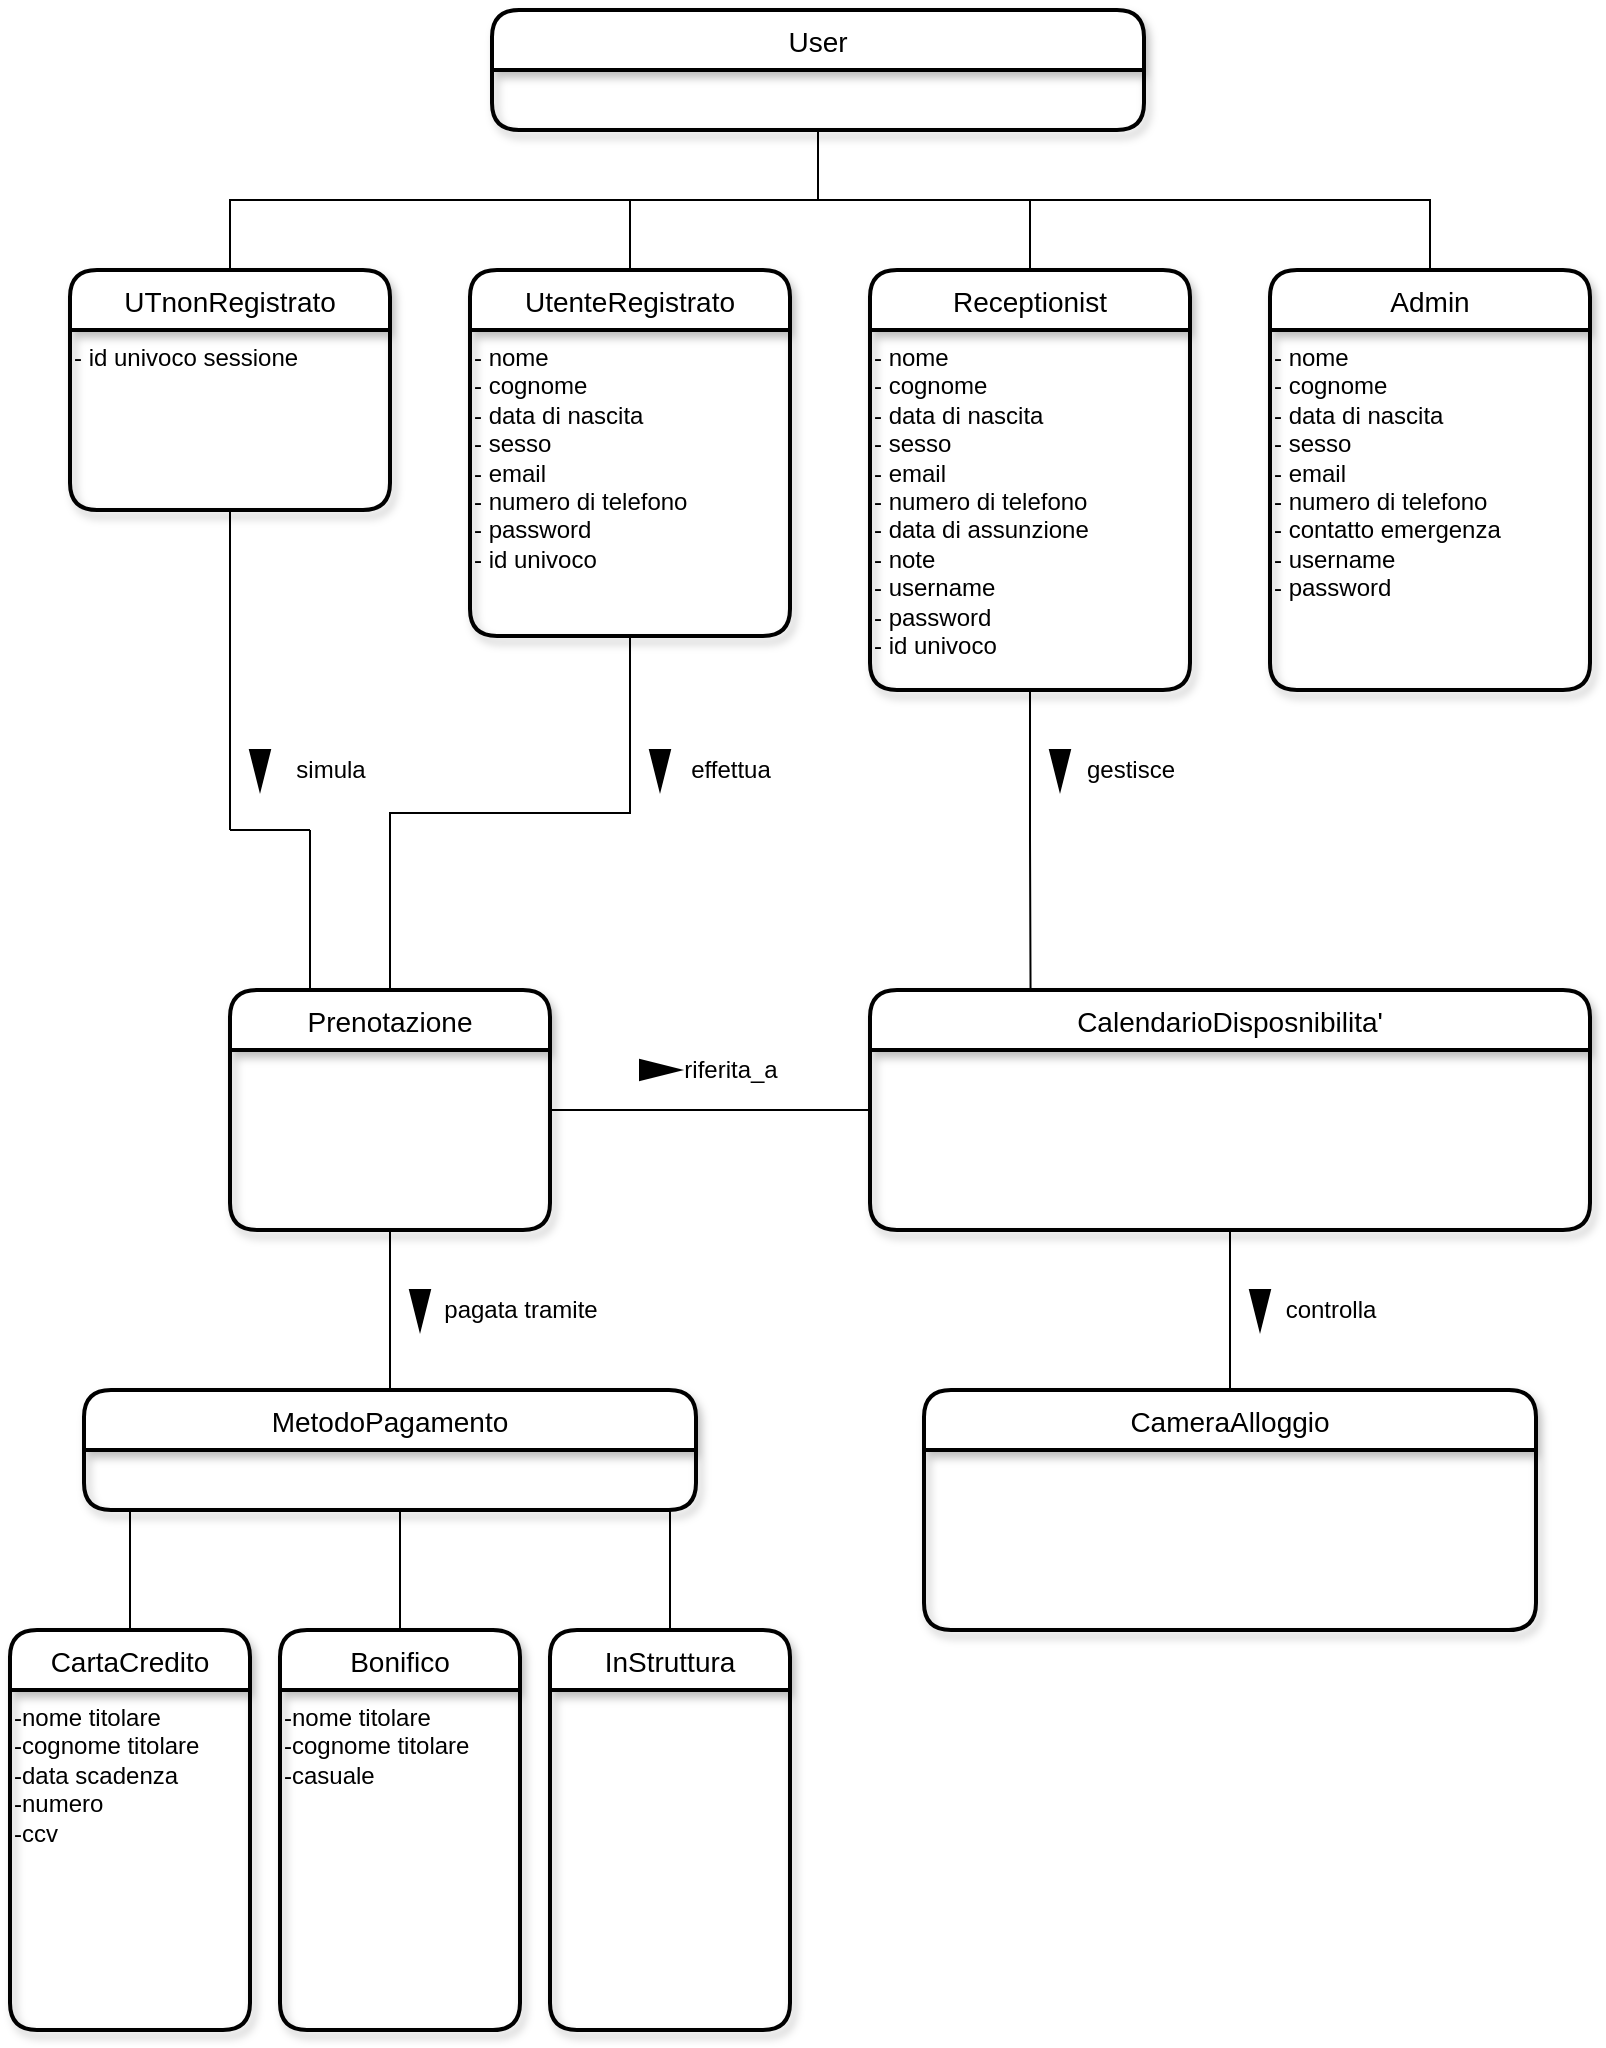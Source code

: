 <mxfile version="17.4.6" type="github">
  <diagram id="Lk_EI4CYU3kLC5U5zO_d" name="Page-1">
    <mxGraphModel dx="1038" dy="553" grid="1" gridSize="10" guides="1" tooltips="1" connect="1" arrows="1" fold="1" page="1" pageScale="1" pageWidth="827" pageHeight="1169" background="none" math="0" shadow="0">
      <root>
        <mxCell id="0" />
        <mxCell id="1" parent="0" />
        <mxCell id="l8wX_0Qu8CBymqKlJUEb-27" style="edgeStyle=orthogonalEdgeStyle;rounded=0;orthogonalLoop=1;jettySize=auto;html=1;exitX=0.5;exitY=1;exitDx=0;exitDy=0;entryX=0.5;entryY=0;entryDx=0;entryDy=0;endArrow=none;endFill=0;" edge="1" parent="1" source="JeV1txEWlBGmem2Ouphh-2" target="JeV1txEWlBGmem2Ouphh-6">
          <mxGeometry relative="1" as="geometry" />
        </mxCell>
        <mxCell id="JeV1txEWlBGmem2Ouphh-2" value="User" style="swimlane;childLayout=stackLayout;horizontal=1;startSize=30;horizontalStack=0;rounded=1;fontSize=14;fontStyle=0;strokeWidth=2;resizeParent=0;resizeLast=1;shadow=1;dashed=0;align=center;gradientColor=none;" parent="1" vertex="1">
          <mxGeometry x="251" y="30" width="326" height="60" as="geometry">
            <mxRectangle x="334" y="40" width="70" height="30" as="alternateBounds" />
          </mxGeometry>
        </mxCell>
        <mxCell id="JeV1txEWlBGmem2Ouphh-6" value="UTnonRegistrato" style="swimlane;childLayout=stackLayout;horizontal=1;startSize=30;horizontalStack=0;rounded=1;fontSize=14;fontStyle=0;strokeWidth=2;resizeParent=0;resizeLast=1;shadow=1;dashed=0;align=center;gradientColor=none;" parent="1" vertex="1">
          <mxGeometry x="40" y="160" width="160" height="120" as="geometry" />
        </mxCell>
        <mxCell id="MB48RITWyxrm8_n9HD4J-8" value="- id univoco sessione" style="text;html=1;align=left;verticalAlign=top;resizable=0;points=[];autosize=1;strokeColor=none;fillColor=none;shadow=0;" parent="JeV1txEWlBGmem2Ouphh-6" vertex="1">
          <mxGeometry y="30" width="160" height="90" as="geometry" />
        </mxCell>
        <mxCell id="l8wX_0Qu8CBymqKlJUEb-30" style="edgeStyle=orthogonalEdgeStyle;rounded=0;orthogonalLoop=1;jettySize=auto;html=1;exitX=0.5;exitY=0;exitDx=0;exitDy=0;entryX=0.5;entryY=1;entryDx=0;entryDy=0;endArrow=none;endFill=0;" edge="1" parent="1" source="JeV1txEWlBGmem2Ouphh-8" target="JeV1txEWlBGmem2Ouphh-2">
          <mxGeometry relative="1" as="geometry" />
        </mxCell>
        <mxCell id="JeV1txEWlBGmem2Ouphh-8" value="UtenteRegistrato" style="swimlane;childLayout=stackLayout;horizontal=1;startSize=30;horizontalStack=0;rounded=1;fontSize=14;fontStyle=0;strokeWidth=2;resizeParent=0;resizeLast=1;shadow=1;dashed=0;align=center;gradientColor=none;" parent="1" vertex="1">
          <mxGeometry x="240" y="160" width="160" height="183" as="geometry">
            <mxRectangle x="240" y="160" width="180" height="30" as="alternateBounds" />
          </mxGeometry>
        </mxCell>
        <mxCell id="MB48RITWyxrm8_n9HD4J-2" value="- nome&lt;br&gt;- cognome&lt;br&gt;- data di nascita&lt;br&gt;- sesso&lt;br&gt;- email&lt;br&gt;- numero di telefono&lt;br&gt;- password&lt;br&gt;- id univoco&lt;br&gt;&lt;div&gt;&lt;br&gt;&lt;/div&gt;" style="text;html=1;align=left;verticalAlign=top;resizable=0;points=[];autosize=1;strokeColor=none;fillColor=none;" parent="JeV1txEWlBGmem2Ouphh-8" vertex="1">
          <mxGeometry y="30" width="160" height="153" as="geometry" />
        </mxCell>
        <mxCell id="l8wX_0Qu8CBymqKlJUEb-31" style="edgeStyle=orthogonalEdgeStyle;rounded=0;orthogonalLoop=1;jettySize=auto;html=1;exitX=0.5;exitY=0;exitDx=0;exitDy=0;entryX=0.5;entryY=1;entryDx=0;entryDy=0;endArrow=none;endFill=0;" edge="1" parent="1" source="JeV1txEWlBGmem2Ouphh-9" target="JeV1txEWlBGmem2Ouphh-2">
          <mxGeometry relative="1" as="geometry" />
        </mxCell>
        <mxCell id="JeV1txEWlBGmem2Ouphh-9" value="Receptionist" style="swimlane;childLayout=stackLayout;horizontal=1;startSize=30;horizontalStack=0;rounded=1;fontSize=14;fontStyle=0;strokeWidth=2;resizeParent=0;resizeLast=1;shadow=1;dashed=0;align=center;gradientColor=none;" parent="1" vertex="1">
          <mxGeometry x="440" y="160" width="160" height="210" as="geometry" />
        </mxCell>
        <mxCell id="MB48RITWyxrm8_n9HD4J-6" value="- nome&lt;br&gt;- cognome&lt;br&gt;- data di nascita&lt;br&gt;- sesso&lt;br&gt;- email&lt;br&gt;- numero di telefono&lt;br&gt;- data di assunzione&lt;br&gt;- note&lt;br&gt;- username&lt;br&gt;- password&lt;br&gt;- id univoco" style="text;html=1;align=left;verticalAlign=top;resizable=0;points=[];autosize=1;strokeColor=none;fillColor=none;" parent="JeV1txEWlBGmem2Ouphh-9" vertex="1">
          <mxGeometry y="30" width="160" height="180" as="geometry" />
        </mxCell>
        <mxCell id="l8wX_0Qu8CBymqKlJUEb-32" style="edgeStyle=orthogonalEdgeStyle;rounded=0;orthogonalLoop=1;jettySize=auto;html=1;exitX=0.5;exitY=0;exitDx=0;exitDy=0;entryX=0.5;entryY=1;entryDx=0;entryDy=0;endArrow=none;endFill=0;" edge="1" parent="1" source="JeV1txEWlBGmem2Ouphh-10" target="JeV1txEWlBGmem2Ouphh-2">
          <mxGeometry relative="1" as="geometry" />
        </mxCell>
        <mxCell id="JeV1txEWlBGmem2Ouphh-10" value="Admin" style="swimlane;childLayout=stackLayout;horizontal=1;startSize=30;horizontalStack=0;rounded=1;fontSize=14;fontStyle=0;strokeWidth=2;resizeParent=0;resizeLast=1;shadow=1;dashed=0;align=center;gradientColor=none;" parent="1" vertex="1">
          <mxGeometry x="640" y="160" width="160" height="210" as="geometry" />
        </mxCell>
        <mxCell id="MB48RITWyxrm8_n9HD4J-7" value="- nome&lt;br&gt;- cognome&lt;br&gt;- data di nascita&lt;br&gt;- sesso&lt;br&gt;- email&lt;br&gt;- numero di telefono&lt;br&gt;- contatto emergenza&lt;br&gt;- username&lt;br&gt;- password" style="text;html=1;align=left;verticalAlign=top;resizable=0;points=[];autosize=1;strokeColor=none;fillColor=none;" parent="JeV1txEWlBGmem2Ouphh-10" vertex="1">
          <mxGeometry y="30" width="160" height="180" as="geometry" />
        </mxCell>
        <mxCell id="JeV1txEWlBGmem2Ouphh-17" value="CameraAlloggio" style="swimlane;childLayout=stackLayout;horizontal=1;startSize=30;horizontalStack=0;rounded=1;fontSize=14;fontStyle=0;strokeWidth=2;resizeParent=0;resizeLast=1;shadow=1;dashed=0;align=center;gradientColor=none;" parent="1" vertex="1">
          <mxGeometry x="467" y="720" width="306" height="120" as="geometry" />
        </mxCell>
        <mxCell id="l8wX_0Qu8CBymqKlJUEb-38" style="edgeStyle=orthogonalEdgeStyle;rounded=0;orthogonalLoop=1;jettySize=auto;html=1;entryX=0.5;entryY=0;entryDx=0;entryDy=0;endArrow=none;endFill=0;" edge="1" parent="1" source="JeV1txEWlBGmem2Ouphh-18" target="JeV1txEWlBGmem2Ouphh-17">
          <mxGeometry relative="1" as="geometry" />
        </mxCell>
        <mxCell id="JeV1txEWlBGmem2Ouphh-18" value="CalendarioDisposnibilita&#39;" style="swimlane;childLayout=stackLayout;horizontal=1;startSize=30;horizontalStack=0;rounded=1;fontSize=14;fontStyle=0;strokeWidth=2;resizeParent=0;resizeLast=1;shadow=1;dashed=0;align=center;gradientColor=none;" parent="1" vertex="1">
          <mxGeometry x="440" y="520" width="360" height="120" as="geometry" />
        </mxCell>
        <mxCell id="l8wX_0Qu8CBymqKlJUEb-15" style="edgeStyle=orthogonalEdgeStyle;rounded=0;orthogonalLoop=1;jettySize=auto;html=1;exitX=0.5;exitY=1;exitDx=0;exitDy=0;entryX=0.5;entryY=0;entryDx=0;entryDy=0;endArrow=none;endFill=0;" edge="1" parent="1" source="JeV1txEWlBGmem2Ouphh-80" target="l8wX_0Qu8CBymqKlJUEb-11">
          <mxGeometry relative="1" as="geometry" />
        </mxCell>
        <mxCell id="l8wX_0Qu8CBymqKlJUEb-24" style="edgeStyle=orthogonalEdgeStyle;rounded=0;orthogonalLoop=1;jettySize=auto;html=1;exitX=1;exitY=0.5;exitDx=0;exitDy=0;entryX=0;entryY=0.5;entryDx=0;entryDy=0;endArrow=none;endFill=0;" edge="1" parent="1" source="JeV1txEWlBGmem2Ouphh-80" target="JeV1txEWlBGmem2Ouphh-18">
          <mxGeometry relative="1" as="geometry" />
        </mxCell>
        <mxCell id="JeV1txEWlBGmem2Ouphh-80" value="Prenotazione" style="swimlane;childLayout=stackLayout;horizontal=1;startSize=30;horizontalStack=0;rounded=1;fontSize=14;fontStyle=0;strokeWidth=2;resizeParent=0;resizeLast=1;shadow=1;dashed=0;align=center;gradientColor=none;" parent="1" vertex="1">
          <mxGeometry x="120" y="520" width="160" height="120" as="geometry" />
        </mxCell>
        <mxCell id="l8wX_0Qu8CBymqKlJUEb-2" style="edgeStyle=orthogonalEdgeStyle;rounded=0;orthogonalLoop=1;jettySize=auto;html=1;entryX=0.5;entryY=0;entryDx=0;entryDy=0;endArrow=none;endFill=0;" edge="1" parent="1" source="MB48RITWyxrm8_n9HD4J-2" target="JeV1txEWlBGmem2Ouphh-80">
          <mxGeometry relative="1" as="geometry" />
        </mxCell>
        <mxCell id="l8wX_0Qu8CBymqKlJUEb-3" value="" style="triangle;whiteSpace=wrap;html=1;direction=south;fillColor=#000000;" vertex="1" parent="1">
          <mxGeometry x="330" y="400" width="10" height="20" as="geometry" />
        </mxCell>
        <mxCell id="l8wX_0Qu8CBymqKlJUEb-4" value="effettua" style="text;html=1;align=center;verticalAlign=middle;resizable=0;points=[];autosize=1;strokeColor=none;fillColor=none;" vertex="1" parent="1">
          <mxGeometry x="340" y="400" width="60" height="20" as="geometry" />
        </mxCell>
        <mxCell id="l8wX_0Qu8CBymqKlJUEb-5" value="" style="triangle;whiteSpace=wrap;html=1;direction=south;fillColor=#000000;" vertex="1" parent="1">
          <mxGeometry x="130" y="400" width="10" height="20" as="geometry" />
        </mxCell>
        <mxCell id="l8wX_0Qu8CBymqKlJUEb-6" value="simula" style="text;html=1;align=center;verticalAlign=middle;resizable=0;points=[];autosize=1;strokeColor=none;fillColor=none;" vertex="1" parent="1">
          <mxGeometry x="145" y="400" width="50" height="20" as="geometry" />
        </mxCell>
        <mxCell id="l8wX_0Qu8CBymqKlJUEb-7" style="edgeStyle=orthogonalEdgeStyle;rounded=0;orthogonalLoop=1;jettySize=auto;html=1;endArrow=none;endFill=0;" edge="1" parent="1" source="MB48RITWyxrm8_n9HD4J-8">
          <mxGeometry relative="1" as="geometry">
            <mxPoint x="120" y="440" as="targetPoint" />
          </mxGeometry>
        </mxCell>
        <mxCell id="l8wX_0Qu8CBymqKlJUEb-8" value="" style="endArrow=none;html=1;rounded=0;" edge="1" parent="1">
          <mxGeometry width="50" height="50" relative="1" as="geometry">
            <mxPoint x="120" y="440" as="sourcePoint" />
            <mxPoint x="160" y="440" as="targetPoint" />
          </mxGeometry>
        </mxCell>
        <mxCell id="l8wX_0Qu8CBymqKlJUEb-10" value="" style="endArrow=none;html=1;rounded=0;exitX=0.25;exitY=0;exitDx=0;exitDy=0;" edge="1" parent="1" source="JeV1txEWlBGmem2Ouphh-80">
          <mxGeometry width="50" height="50" relative="1" as="geometry">
            <mxPoint x="390" y="460" as="sourcePoint" />
            <mxPoint x="160" y="440" as="targetPoint" />
          </mxGeometry>
        </mxCell>
        <mxCell id="l8wX_0Qu8CBymqKlJUEb-11" value="MetodoPagamento" style="swimlane;childLayout=stackLayout;horizontal=1;startSize=30;horizontalStack=0;rounded=1;fontSize=14;fontStyle=0;strokeWidth=2;resizeParent=0;resizeLast=1;shadow=1;dashed=0;align=center;gradientColor=none;" vertex="1" parent="1">
          <mxGeometry x="47" y="720" width="306" height="60" as="geometry" />
        </mxCell>
        <mxCell id="l8wX_0Qu8CBymqKlJUEb-16" style="edgeStyle=orthogonalEdgeStyle;rounded=0;orthogonalLoop=1;jettySize=auto;html=1;exitX=0.5;exitY=0;exitDx=0;exitDy=0;endArrow=none;endFill=0;" edge="1" parent="1" source="l8wX_0Qu8CBymqKlJUEb-12">
          <mxGeometry relative="1" as="geometry">
            <mxPoint x="70" y="780" as="targetPoint" />
          </mxGeometry>
        </mxCell>
        <mxCell id="l8wX_0Qu8CBymqKlJUEb-12" value="CartaCredito" style="swimlane;childLayout=stackLayout;horizontal=1;startSize=30;horizontalStack=0;rounded=1;fontSize=14;fontStyle=0;strokeWidth=2;resizeParent=0;resizeLast=1;shadow=1;dashed=0;align=center;gradientColor=none;" vertex="1" parent="1">
          <mxGeometry x="10" y="840" width="120" height="200" as="geometry" />
        </mxCell>
        <mxCell id="l8wX_0Qu8CBymqKlJUEb-39" value="-nome titolare&lt;br&gt;-cognome titolare&lt;br&gt;-data scadenza&lt;br&gt;-numero&lt;br&gt;&lt;div&gt;&lt;span&gt;-ccv&lt;/span&gt;&lt;/div&gt;" style="text;html=1;align=left;verticalAlign=top;resizable=0;points=[];autosize=1;strokeColor=none;fillColor=none;" vertex="1" parent="l8wX_0Qu8CBymqKlJUEb-12">
          <mxGeometry y="30" width="120" height="170" as="geometry" />
        </mxCell>
        <mxCell id="l8wX_0Qu8CBymqKlJUEb-17" style="edgeStyle=orthogonalEdgeStyle;rounded=0;orthogonalLoop=1;jettySize=auto;html=1;exitX=0.5;exitY=0;exitDx=0;exitDy=0;endArrow=none;endFill=0;" edge="1" parent="1" source="l8wX_0Qu8CBymqKlJUEb-13">
          <mxGeometry relative="1" as="geometry">
            <mxPoint x="205" y="780" as="targetPoint" />
          </mxGeometry>
        </mxCell>
        <mxCell id="l8wX_0Qu8CBymqKlJUEb-13" value="Bonifico" style="swimlane;childLayout=stackLayout;horizontal=1;startSize=30;horizontalStack=0;rounded=1;fontSize=14;fontStyle=0;strokeWidth=2;resizeParent=0;resizeLast=1;shadow=1;dashed=0;align=center;gradientColor=none;" vertex="1" parent="1">
          <mxGeometry x="145" y="840" width="120" height="200" as="geometry" />
        </mxCell>
        <mxCell id="l8wX_0Qu8CBymqKlJUEb-40" value="-nome titolare&lt;br&gt;-cognome titolare&lt;br&gt;-casuale" style="text;html=1;align=left;verticalAlign=top;resizable=0;points=[];autosize=1;strokeColor=none;fillColor=none;" vertex="1" parent="l8wX_0Qu8CBymqKlJUEb-13">
          <mxGeometry y="30" width="120" height="170" as="geometry" />
        </mxCell>
        <mxCell id="l8wX_0Qu8CBymqKlJUEb-18" style="edgeStyle=orthogonalEdgeStyle;rounded=0;orthogonalLoop=1;jettySize=auto;html=1;exitX=0.5;exitY=0;exitDx=0;exitDy=0;endArrow=none;endFill=0;" edge="1" parent="1" source="l8wX_0Qu8CBymqKlJUEb-14">
          <mxGeometry relative="1" as="geometry">
            <mxPoint x="340" y="780" as="targetPoint" />
          </mxGeometry>
        </mxCell>
        <mxCell id="l8wX_0Qu8CBymqKlJUEb-14" value="InStruttura" style="swimlane;childLayout=stackLayout;horizontal=1;startSize=30;horizontalStack=0;rounded=1;fontSize=14;fontStyle=0;strokeWidth=2;resizeParent=0;resizeLast=1;shadow=1;dashed=0;align=center;gradientColor=none;" vertex="1" parent="1">
          <mxGeometry x="280" y="840" width="120" height="200" as="geometry" />
        </mxCell>
        <mxCell id="l8wX_0Qu8CBymqKlJUEb-20" style="edgeStyle=orthogonalEdgeStyle;rounded=0;orthogonalLoop=1;jettySize=auto;html=1;entryX=0.223;entryY=0;entryDx=0;entryDy=0;entryPerimeter=0;endArrow=none;endFill=0;" edge="1" parent="1" source="MB48RITWyxrm8_n9HD4J-6" target="JeV1txEWlBGmem2Ouphh-18">
          <mxGeometry relative="1" as="geometry" />
        </mxCell>
        <mxCell id="l8wX_0Qu8CBymqKlJUEb-21" value="" style="triangle;whiteSpace=wrap;html=1;direction=south;fillColor=#000000;" vertex="1" parent="1">
          <mxGeometry x="530" y="400" width="10" height="20" as="geometry" />
        </mxCell>
        <mxCell id="l8wX_0Qu8CBymqKlJUEb-22" value="gestisce" style="text;html=1;align=center;verticalAlign=middle;resizable=0;points=[];autosize=1;strokeColor=none;fillColor=none;" vertex="1" parent="1">
          <mxGeometry x="540" y="400" width="60" height="20" as="geometry" />
        </mxCell>
        <mxCell id="l8wX_0Qu8CBymqKlJUEb-25" value="" style="triangle;whiteSpace=wrap;html=1;direction=south;fillColor=#000000;" vertex="1" parent="1">
          <mxGeometry x="210" y="670" width="10" height="20" as="geometry" />
        </mxCell>
        <mxCell id="l8wX_0Qu8CBymqKlJUEb-26" value="pagata tramite" style="text;html=1;align=center;verticalAlign=middle;resizable=0;points=[];autosize=1;strokeColor=none;fillColor=none;" vertex="1" parent="1">
          <mxGeometry x="220" y="670" width="90" height="20" as="geometry" />
        </mxCell>
        <mxCell id="l8wX_0Qu8CBymqKlJUEb-33" value="" style="triangle;whiteSpace=wrap;html=1;direction=south;fillColor=#000000;rotation=-90;" vertex="1" parent="1">
          <mxGeometry x="330" y="550" width="10" height="20" as="geometry" />
        </mxCell>
        <mxCell id="l8wX_0Qu8CBymqKlJUEb-34" value="riferita_a" style="text;html=1;align=center;verticalAlign=middle;resizable=0;points=[];autosize=1;strokeColor=none;fillColor=none;" vertex="1" parent="1">
          <mxGeometry x="340" y="550" width="60" height="20" as="geometry" />
        </mxCell>
        <mxCell id="l8wX_0Qu8CBymqKlJUEb-36" value="" style="triangle;whiteSpace=wrap;html=1;direction=south;fillColor=#000000;" vertex="1" parent="1">
          <mxGeometry x="630" y="670" width="10" height="20" as="geometry" />
        </mxCell>
        <mxCell id="l8wX_0Qu8CBymqKlJUEb-37" value="controlla" style="text;html=1;align=center;verticalAlign=middle;resizable=0;points=[];autosize=1;strokeColor=none;fillColor=none;" vertex="1" parent="1">
          <mxGeometry x="640" y="670" width="60" height="20" as="geometry" />
        </mxCell>
      </root>
    </mxGraphModel>
  </diagram>
</mxfile>
